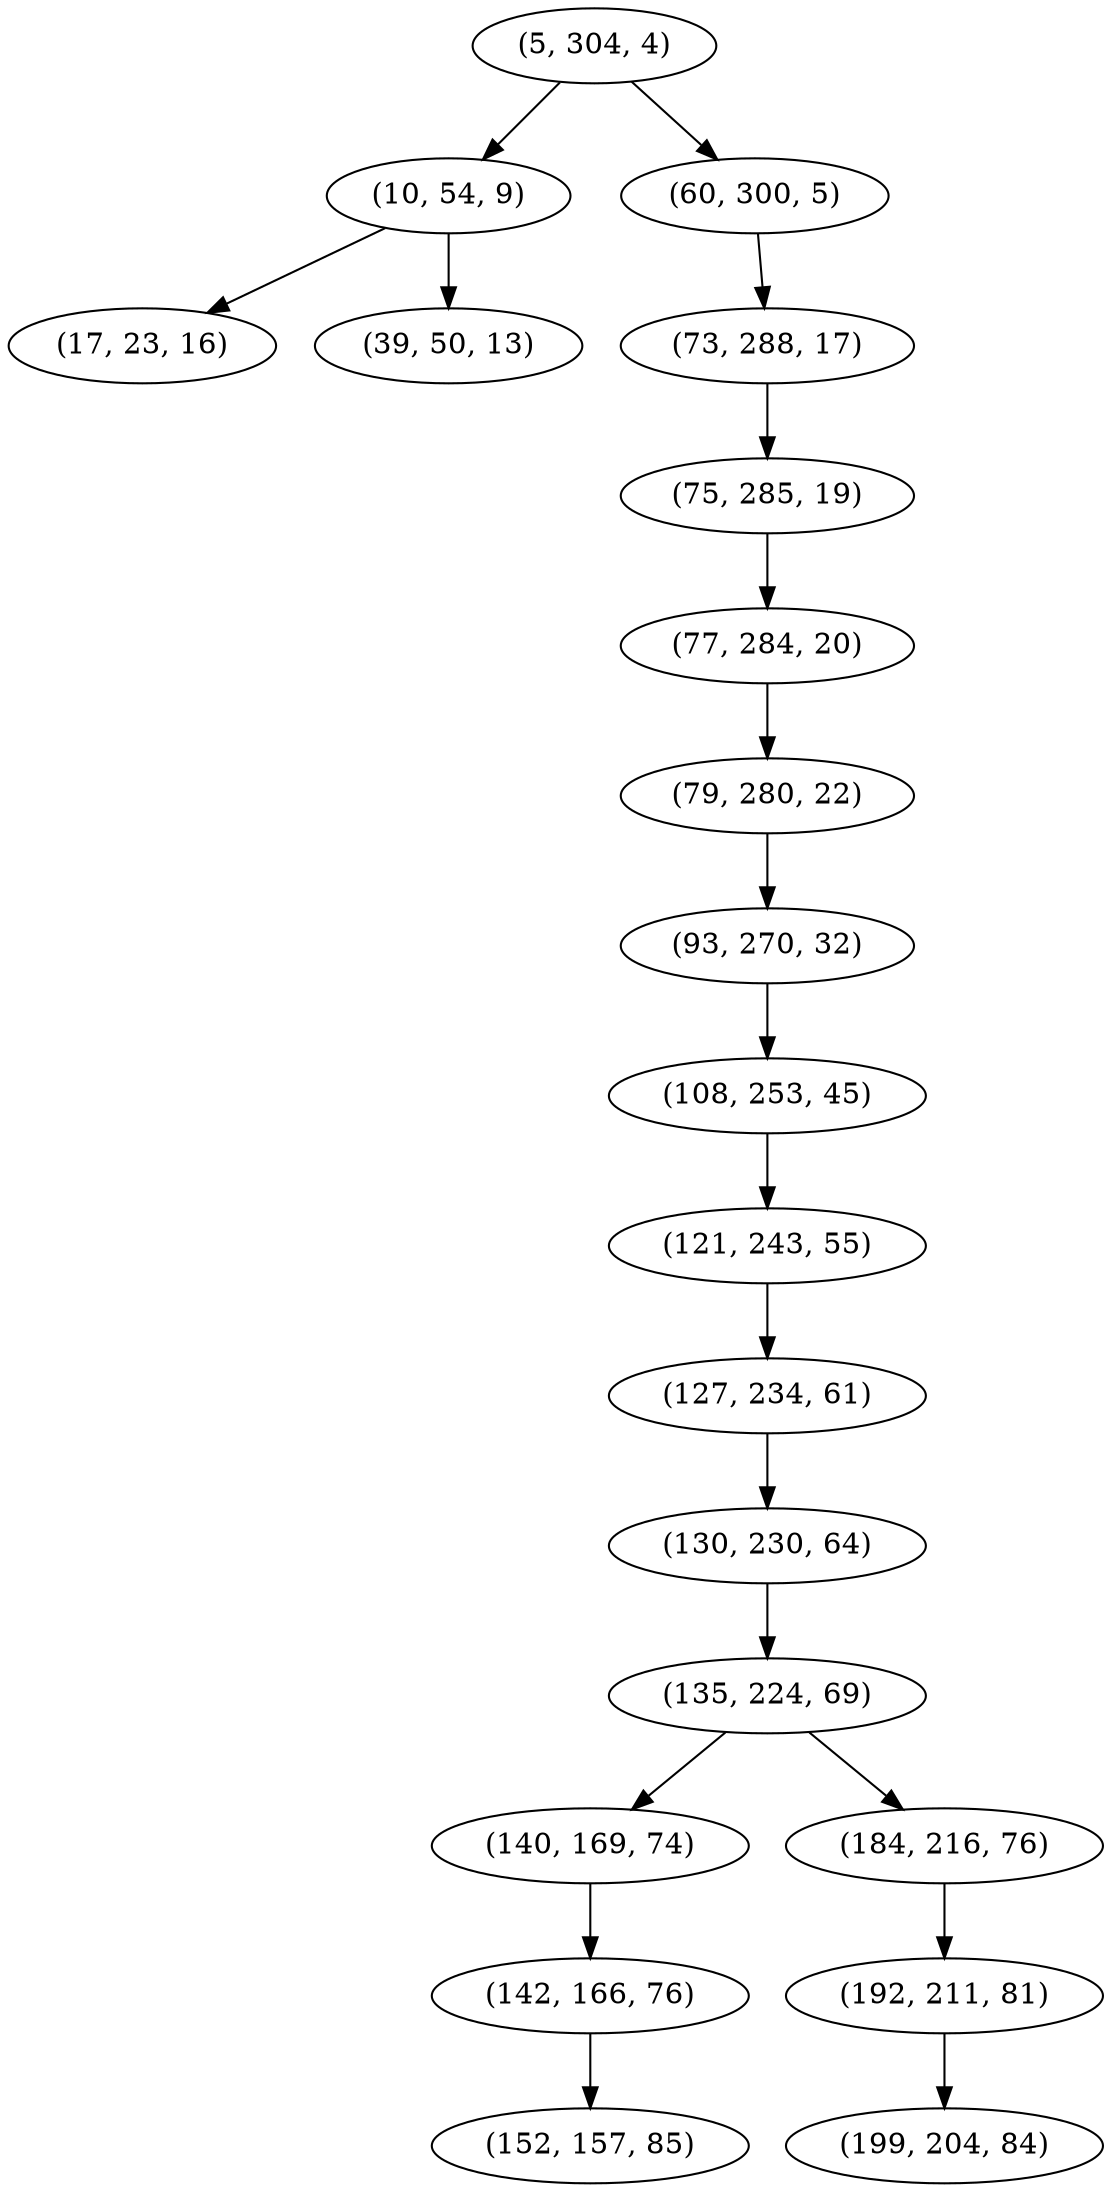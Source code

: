 digraph tree {
    "(5, 304, 4)";
    "(10, 54, 9)";
    "(17, 23, 16)";
    "(39, 50, 13)";
    "(60, 300, 5)";
    "(73, 288, 17)";
    "(75, 285, 19)";
    "(77, 284, 20)";
    "(79, 280, 22)";
    "(93, 270, 32)";
    "(108, 253, 45)";
    "(121, 243, 55)";
    "(127, 234, 61)";
    "(130, 230, 64)";
    "(135, 224, 69)";
    "(140, 169, 74)";
    "(142, 166, 76)";
    "(152, 157, 85)";
    "(184, 216, 76)";
    "(192, 211, 81)";
    "(199, 204, 84)";
    "(5, 304, 4)" -> "(10, 54, 9)";
    "(5, 304, 4)" -> "(60, 300, 5)";
    "(10, 54, 9)" -> "(17, 23, 16)";
    "(10, 54, 9)" -> "(39, 50, 13)";
    "(60, 300, 5)" -> "(73, 288, 17)";
    "(73, 288, 17)" -> "(75, 285, 19)";
    "(75, 285, 19)" -> "(77, 284, 20)";
    "(77, 284, 20)" -> "(79, 280, 22)";
    "(79, 280, 22)" -> "(93, 270, 32)";
    "(93, 270, 32)" -> "(108, 253, 45)";
    "(108, 253, 45)" -> "(121, 243, 55)";
    "(121, 243, 55)" -> "(127, 234, 61)";
    "(127, 234, 61)" -> "(130, 230, 64)";
    "(130, 230, 64)" -> "(135, 224, 69)";
    "(135, 224, 69)" -> "(140, 169, 74)";
    "(135, 224, 69)" -> "(184, 216, 76)";
    "(140, 169, 74)" -> "(142, 166, 76)";
    "(142, 166, 76)" -> "(152, 157, 85)";
    "(184, 216, 76)" -> "(192, 211, 81)";
    "(192, 211, 81)" -> "(199, 204, 84)";
}
